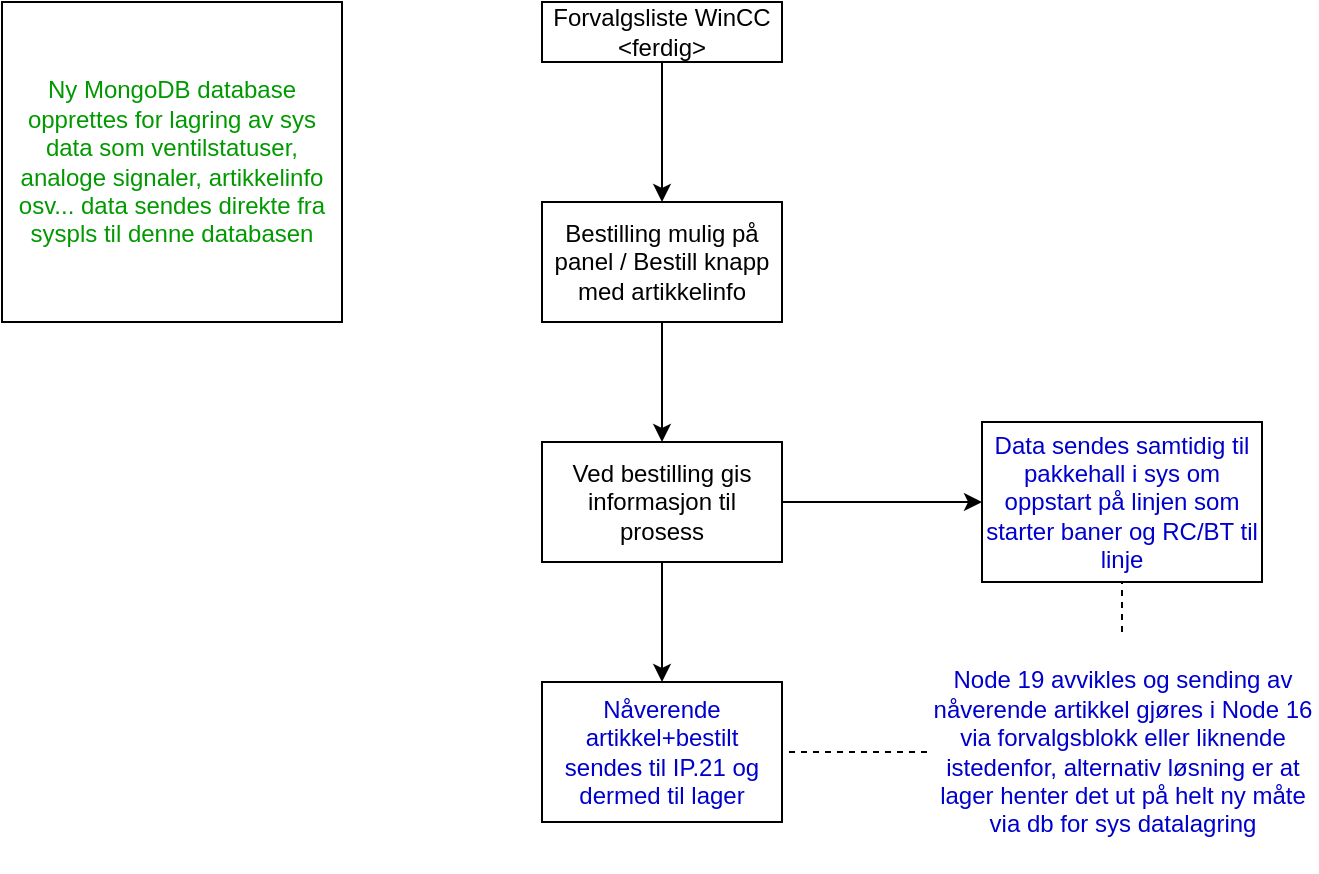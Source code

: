 <mxfile version="24.5.2" type="github">
  <diagram name="Dataflyt" id="NGJzMoL1YaxwXaJGOSmv">
    <mxGraphModel dx="893" dy="467" grid="1" gridSize="10" guides="1" tooltips="1" connect="1" arrows="1" fold="1" page="1" pageScale="1" pageWidth="827" pageHeight="1169" math="0" shadow="0">
      <root>
        <mxCell id="0" />
        <mxCell id="1" parent="0" />
        <mxCell id="R37Bo-__Ryh6URvWXUYt-6" style="edgeStyle=orthogonalEdgeStyle;rounded=0;orthogonalLoop=1;jettySize=auto;html=1;exitX=0.5;exitY=1;exitDx=0;exitDy=0;entryX=0.5;entryY=0;entryDx=0;entryDy=0;" edge="1" parent="1" source="R37Bo-__Ryh6URvWXUYt-1" target="R37Bo-__Ryh6URvWXUYt-3">
          <mxGeometry relative="1" as="geometry" />
        </mxCell>
        <mxCell id="R37Bo-__Ryh6URvWXUYt-1" value="Forvalgsliste WinCC&lt;br&gt;&amp;lt;ferdig&amp;gt;" style="rounded=0;whiteSpace=wrap;html=1;" vertex="1" parent="1">
          <mxGeometry x="340" y="340" width="120" height="30" as="geometry" />
        </mxCell>
        <mxCell id="R37Bo-__Ryh6URvWXUYt-8" style="edgeStyle=orthogonalEdgeStyle;rounded=0;orthogonalLoop=1;jettySize=auto;html=1;exitX=0.5;exitY=1;exitDx=0;exitDy=0;entryX=0.5;entryY=0;entryDx=0;entryDy=0;" edge="1" parent="1" source="R37Bo-__Ryh6URvWXUYt-3" target="R37Bo-__Ryh6URvWXUYt-7">
          <mxGeometry relative="1" as="geometry" />
        </mxCell>
        <mxCell id="R37Bo-__Ryh6URvWXUYt-3" value="Bestilling mulig på panel / Bestill knapp med artikkelinfo" style="rounded=0;whiteSpace=wrap;html=1;" vertex="1" parent="1">
          <mxGeometry x="340" y="440" width="120" height="60" as="geometry" />
        </mxCell>
        <mxCell id="R37Bo-__Ryh6URvWXUYt-10" style="edgeStyle=orthogonalEdgeStyle;rounded=0;orthogonalLoop=1;jettySize=auto;html=1;exitX=0.5;exitY=1;exitDx=0;exitDy=0;entryX=0.5;entryY=0;entryDx=0;entryDy=0;" edge="1" parent="1" source="R37Bo-__Ryh6URvWXUYt-7" target="R37Bo-__Ryh6URvWXUYt-9">
          <mxGeometry relative="1" as="geometry" />
        </mxCell>
        <mxCell id="R37Bo-__Ryh6URvWXUYt-14" style="edgeStyle=orthogonalEdgeStyle;rounded=0;orthogonalLoop=1;jettySize=auto;html=1;exitX=1;exitY=0.5;exitDx=0;exitDy=0;entryX=0;entryY=0.5;entryDx=0;entryDy=0;" edge="1" parent="1" source="R37Bo-__Ryh6URvWXUYt-7" target="R37Bo-__Ryh6URvWXUYt-15">
          <mxGeometry relative="1" as="geometry">
            <mxPoint x="560" y="590" as="targetPoint" />
          </mxGeometry>
        </mxCell>
        <mxCell id="R37Bo-__Ryh6URvWXUYt-7" value="Ved bestilling gis informasjon til prosess" style="rounded=0;whiteSpace=wrap;html=1;" vertex="1" parent="1">
          <mxGeometry x="340" y="560" width="120" height="60" as="geometry" />
        </mxCell>
        <mxCell id="R37Bo-__Ryh6URvWXUYt-9" value="Nåverende artikkel+bestilt sendes til IP.21 og dermed til lager" style="rounded=0;whiteSpace=wrap;html=1;fontColor=#0000cc;" vertex="1" parent="1">
          <mxGeometry x="340" y="680" width="120" height="70" as="geometry" />
        </mxCell>
        <mxCell id="R37Bo-__Ryh6URvWXUYt-16" style="edgeStyle=orthogonalEdgeStyle;rounded=0;orthogonalLoop=1;jettySize=auto;html=1;exitX=0.5;exitY=0;exitDx=0;exitDy=0;entryX=0.5;entryY=1;entryDx=0;entryDy=0;dashed=1;endArrow=none;endFill=0;" edge="1" parent="1" source="R37Bo-__Ryh6URvWXUYt-12" target="R37Bo-__Ryh6URvWXUYt-15">
          <mxGeometry relative="1" as="geometry" />
        </mxCell>
        <mxCell id="R37Bo-__Ryh6URvWXUYt-17" style="edgeStyle=orthogonalEdgeStyle;rounded=0;orthogonalLoop=1;jettySize=auto;html=1;exitX=0;exitY=0.5;exitDx=0;exitDy=0;entryX=1;entryY=0.5;entryDx=0;entryDy=0;dashed=1;endArrow=none;endFill=0;" edge="1" parent="1" source="R37Bo-__Ryh6URvWXUYt-12" target="R37Bo-__Ryh6URvWXUYt-9">
          <mxGeometry relative="1" as="geometry" />
        </mxCell>
        <mxCell id="R37Bo-__Ryh6URvWXUYt-12" value="Node 19 avvikles og sending av nåverende artikkel gjøres i Node 16 via forvalgsblokk eller liknende istedenfor, alternativ løsning er at lager henter det ut på helt ny måte via db for sys datalagring" style="text;html=1;align=center;verticalAlign=middle;whiteSpace=wrap;rounded=0;fontColor=#0000cc;" vertex="1" parent="1">
          <mxGeometry x="532.5" y="655" width="195" height="120" as="geometry" />
        </mxCell>
        <mxCell id="R37Bo-__Ryh6URvWXUYt-15" value="Data sendes samtidig til pakkehall i sys om oppstart på linjen som starter baner og RC/BT til linje" style="rounded=0;whiteSpace=wrap;html=1;fontColor=#0000CC;" vertex="1" parent="1">
          <mxGeometry x="560" y="550" width="140" height="80" as="geometry" />
        </mxCell>
        <mxCell id="R37Bo-__Ryh6URvWXUYt-18" value="Ny MongoDB database opprettes for lagring av sys data som ventilstatuser, analoge signaler, artikkelinfo osv... data sendes direkte fra syspls til denne databasen" style="rounded=0;whiteSpace=wrap;html=1;fontColor=#009900;" vertex="1" parent="1">
          <mxGeometry x="70" y="340" width="170" height="160" as="geometry" />
        </mxCell>
      </root>
    </mxGraphModel>
  </diagram>
</mxfile>
